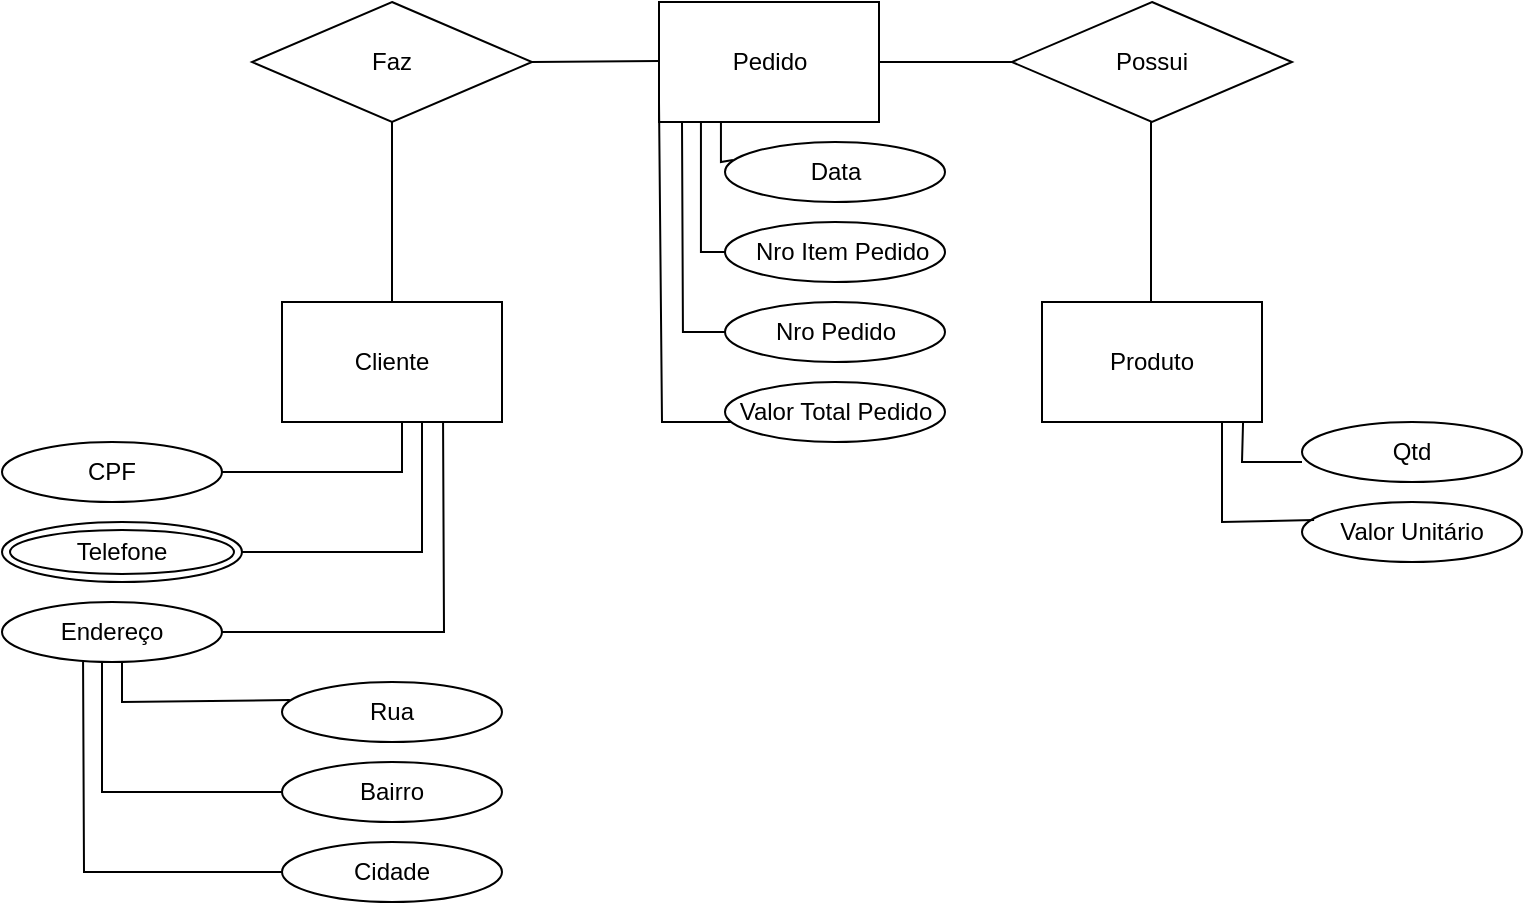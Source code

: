 <mxfile version="18.2.0" type="github">
  <diagram id="Qqrc_cPlOPhVG04KMOto" name="Page-1">
    <mxGraphModel dx="1021" dy="529" grid="1" gridSize="10" guides="1" tooltips="1" connect="1" arrows="1" fold="1" page="1" pageScale="1" pageWidth="827" pageHeight="1169" math="0" shadow="0">
      <root>
        <mxCell id="0" />
        <mxCell id="1" parent="0" />
        <mxCell id="OIeUFzj_JnxRHYaz1bDI-1" value="Cliente" style="rounded=0;whiteSpace=wrap;html=1;" parent="1" vertex="1">
          <mxGeometry x="170" y="160" width="110" height="60" as="geometry" />
        </mxCell>
        <mxCell id="OIeUFzj_JnxRHYaz1bDI-12" value="Faz" style="rhombus;whiteSpace=wrap;html=1;" parent="1" vertex="1">
          <mxGeometry x="155" y="10" width="140" height="60" as="geometry" />
        </mxCell>
        <mxCell id="OIeUFzj_JnxRHYaz1bDI-16" value="Produto" style="rounded=0;whiteSpace=wrap;html=1;" parent="1" vertex="1">
          <mxGeometry x="550" y="160" width="110" height="60" as="geometry" />
        </mxCell>
        <mxCell id="OIeUFzj_JnxRHYaz1bDI-20" value="CPF" style="ellipse;whiteSpace=wrap;html=1;" parent="1" vertex="1">
          <mxGeometry x="30" y="230" width="110" height="30" as="geometry" />
        </mxCell>
        <mxCell id="OIeUFzj_JnxRHYaz1bDI-22" value="Endereço" style="ellipse;whiteSpace=wrap;html=1;" parent="1" vertex="1">
          <mxGeometry x="30" y="310" width="110" height="30" as="geometry" />
        </mxCell>
        <mxCell id="OIeUFzj_JnxRHYaz1bDI-23" value="Telefone" style="ellipse;shape=doubleEllipse;whiteSpace=wrap;html=1;" parent="1" vertex="1">
          <mxGeometry x="30" y="270" width="120" height="30" as="geometry" />
        </mxCell>
        <mxCell id="OIeUFzj_JnxRHYaz1bDI-24" value="Rua" style="ellipse;whiteSpace=wrap;html=1;" parent="1" vertex="1">
          <mxGeometry x="170" y="350" width="110" height="30" as="geometry" />
        </mxCell>
        <mxCell id="OIeUFzj_JnxRHYaz1bDI-25" value="Bairro" style="ellipse;whiteSpace=wrap;html=1;" parent="1" vertex="1">
          <mxGeometry x="170" y="390" width="110" height="30" as="geometry" />
        </mxCell>
        <mxCell id="OIeUFzj_JnxRHYaz1bDI-26" value="" style="endArrow=none;html=1;rounded=0;exitX=1;exitY=0.5;exitDx=0;exitDy=0;" parent="1" source="OIeUFzj_JnxRHYaz1bDI-20" edge="1">
          <mxGeometry width="50" height="50" relative="1" as="geometry">
            <mxPoint x="180" y="270" as="sourcePoint" />
            <mxPoint x="230" y="220" as="targetPoint" />
            <Array as="points">
              <mxPoint x="230" y="245" />
            </Array>
          </mxGeometry>
        </mxCell>
        <mxCell id="OIeUFzj_JnxRHYaz1bDI-27" value="" style="endArrow=none;html=1;rounded=0;" parent="1" source="OIeUFzj_JnxRHYaz1bDI-23" edge="1">
          <mxGeometry width="50" height="50" relative="1" as="geometry">
            <mxPoint x="170" y="280" as="sourcePoint" />
            <mxPoint x="240" y="220" as="targetPoint" />
            <Array as="points">
              <mxPoint x="240" y="285" />
            </Array>
          </mxGeometry>
        </mxCell>
        <mxCell id="OIeUFzj_JnxRHYaz1bDI-28" value="" style="endArrow=none;html=1;rounded=0;exitX=1;exitY=0.5;exitDx=0;exitDy=0;" parent="1" source="OIeUFzj_JnxRHYaz1bDI-22" edge="1">
          <mxGeometry width="50" height="50" relative="1" as="geometry">
            <mxPoint x="160.004" y="283.018" as="sourcePoint" />
            <mxPoint x="250.53" y="220" as="targetPoint" />
            <Array as="points">
              <mxPoint x="251" y="325" />
            </Array>
          </mxGeometry>
        </mxCell>
        <mxCell id="OIeUFzj_JnxRHYaz1bDI-29" value="" style="endArrow=none;html=1;rounded=0;exitX=0.036;exitY=0.3;exitDx=0;exitDy=0;exitPerimeter=0;" parent="1" source="OIeUFzj_JnxRHYaz1bDI-24" edge="1">
          <mxGeometry width="50" height="50" relative="1" as="geometry">
            <mxPoint x="40" y="390" as="sourcePoint" />
            <mxPoint x="90" y="340" as="targetPoint" />
            <Array as="points">
              <mxPoint x="90" y="360" />
            </Array>
          </mxGeometry>
        </mxCell>
        <mxCell id="OIeUFzj_JnxRHYaz1bDI-30" value="Cidade" style="ellipse;whiteSpace=wrap;html=1;" parent="1" vertex="1">
          <mxGeometry x="170" y="430" width="110" height="30" as="geometry" />
        </mxCell>
        <mxCell id="OIeUFzj_JnxRHYaz1bDI-31" value="" style="endArrow=none;html=1;rounded=0;" parent="1" source="OIeUFzj_JnxRHYaz1bDI-25" edge="1">
          <mxGeometry width="50" height="50" relative="1" as="geometry">
            <mxPoint x="170" y="400" as="sourcePoint" />
            <mxPoint x="80" y="340" as="targetPoint" />
            <Array as="points">
              <mxPoint x="80" y="405" />
            </Array>
          </mxGeometry>
        </mxCell>
        <mxCell id="OIeUFzj_JnxRHYaz1bDI-32" value="" style="endArrow=none;html=1;rounded=0;exitX=0;exitY=0.5;exitDx=0;exitDy=0;" parent="1" source="OIeUFzj_JnxRHYaz1bDI-30" edge="1">
          <mxGeometry width="50" height="50" relative="1" as="geometry">
            <mxPoint x="-40" y="445" as="sourcePoint" />
            <mxPoint x="70.53" y="340" as="targetPoint" />
            <Array as="points">
              <mxPoint x="71" y="445" />
            </Array>
          </mxGeometry>
        </mxCell>
        <mxCell id="OIeUFzj_JnxRHYaz1bDI-33" value="Valor Unitário" style="ellipse;whiteSpace=wrap;html=1;" parent="1" vertex="1">
          <mxGeometry x="680" y="260" width="110" height="30" as="geometry" />
        </mxCell>
        <mxCell id="OIeUFzj_JnxRHYaz1bDI-34" value="Qtd" style="ellipse;whiteSpace=wrap;html=1;" parent="1" vertex="1">
          <mxGeometry x="680" y="220" width="110" height="30" as="geometry" />
        </mxCell>
        <mxCell id="OIeUFzj_JnxRHYaz1bDI-39" value="" style="endArrow=none;html=1;rounded=0;exitX=0.055;exitY=0.3;exitDx=0;exitDy=0;exitPerimeter=0;" parent="1" edge="1" source="OIeUFzj_JnxRHYaz1bDI-33">
          <mxGeometry width="50" height="50" relative="1" as="geometry">
            <mxPoint x="690" y="270" as="sourcePoint" />
            <mxPoint x="640" y="220" as="targetPoint" />
            <Array as="points">
              <mxPoint x="640" y="270" />
            </Array>
          </mxGeometry>
        </mxCell>
        <mxCell id="OIeUFzj_JnxRHYaz1bDI-40" value="" style="endArrow=none;html=1;rounded=0;" parent="1" edge="1">
          <mxGeometry width="50" height="50" relative="1" as="geometry">
            <mxPoint x="680" y="240" as="sourcePoint" />
            <mxPoint x="650.53" y="220" as="targetPoint" />
            <Array as="points">
              <mxPoint x="650" y="240" />
            </Array>
          </mxGeometry>
        </mxCell>
        <mxCell id="OIeUFzj_JnxRHYaz1bDI-45" value="Pedido" style="rounded=0;whiteSpace=wrap;html=1;" parent="1" vertex="1">
          <mxGeometry x="358.5" y="10" width="110" height="60" as="geometry" />
        </mxCell>
        <mxCell id="OIeUFzj_JnxRHYaz1bDI-46" value="Possui" style="rhombus;whiteSpace=wrap;html=1;" parent="1" vertex="1">
          <mxGeometry x="535" y="10" width="140" height="60" as="geometry" />
        </mxCell>
        <mxCell id="OIeUFzj_JnxRHYaz1bDI-47" value="" style="endArrow=none;html=1;rounded=0;entryX=0.5;entryY=1;entryDx=0;entryDy=0;exitX=0.5;exitY=0;exitDx=0;exitDy=0;" parent="1" source="OIeUFzj_JnxRHYaz1bDI-1" target="OIeUFzj_JnxRHYaz1bDI-12" edge="1">
          <mxGeometry width="50" height="50" relative="1" as="geometry">
            <mxPoint x="220" y="160" as="sourcePoint" />
            <mxPoint x="270" y="110" as="targetPoint" />
          </mxGeometry>
        </mxCell>
        <mxCell id="OIeUFzj_JnxRHYaz1bDI-48" value="" style="endArrow=none;html=1;rounded=0;entryX=0.5;entryY=1;entryDx=0;entryDy=0;exitX=0.5;exitY=0;exitDx=0;exitDy=0;" parent="1" edge="1">
          <mxGeometry width="50" height="50" relative="1" as="geometry">
            <mxPoint x="604.5" y="160" as="sourcePoint" />
            <mxPoint x="604.5" y="70" as="targetPoint" />
          </mxGeometry>
        </mxCell>
        <mxCell id="OIeUFzj_JnxRHYaz1bDI-49" value="" style="endArrow=none;html=1;rounded=0;exitX=1;exitY=0.5;exitDx=0;exitDy=0;" parent="1" source="OIeUFzj_JnxRHYaz1bDI-12" edge="1">
          <mxGeometry width="50" height="50" relative="1" as="geometry">
            <mxPoint x="300" y="39.5" as="sourcePoint" />
            <mxPoint x="358.5" y="39.5" as="targetPoint" />
          </mxGeometry>
        </mxCell>
        <mxCell id="OIeUFzj_JnxRHYaz1bDI-50" value="" style="endArrow=none;html=1;rounded=0;exitX=1;exitY=0.5;exitDx=0;exitDy=0;entryX=0;entryY=0.5;entryDx=0;entryDy=0;" parent="1" target="OIeUFzj_JnxRHYaz1bDI-46" edge="1">
          <mxGeometry width="50" height="50" relative="1" as="geometry">
            <mxPoint x="468.5" y="40" as="sourcePoint" />
            <mxPoint x="532" y="39.5" as="targetPoint" />
          </mxGeometry>
        </mxCell>
        <mxCell id="OIeUFzj_JnxRHYaz1bDI-51" value="Data" style="ellipse;whiteSpace=wrap;html=1;" parent="1" vertex="1">
          <mxGeometry x="391.5" y="80" width="110" height="30" as="geometry" />
        </mxCell>
        <mxCell id="OIeUFzj_JnxRHYaz1bDI-52" value="&lt;div style=&quot;&quot;&gt;&lt;span style=&quot;background-color: initial;&quot;&gt;&amp;nbsp; &amp;nbsp;Nro Item Pedido&lt;/span&gt;&lt;span style=&quot;background-color: initial; white-space: pre;&quot;&gt;	&lt;/span&gt;&lt;/div&gt;" style="ellipse;whiteSpace=wrap;html=1;align=center;" parent="1" vertex="1">
          <mxGeometry x="391.5" y="120" width="110" height="30" as="geometry" />
        </mxCell>
        <mxCell id="OIeUFzj_JnxRHYaz1bDI-53" value="" style="endArrow=none;html=1;rounded=0;exitX=0.036;exitY=0.3;exitDx=0;exitDy=0;exitPerimeter=0;" parent="1" source="OIeUFzj_JnxRHYaz1bDI-51" edge="1">
          <mxGeometry width="50" height="50" relative="1" as="geometry">
            <mxPoint x="339.47" y="120" as="sourcePoint" />
            <mxPoint x="389.47" y="70" as="targetPoint" />
            <Array as="points">
              <mxPoint x="389.47" y="90" />
            </Array>
          </mxGeometry>
        </mxCell>
        <mxCell id="OIeUFzj_JnxRHYaz1bDI-54" value="" style="endArrow=none;html=1;rounded=0;" parent="1" source="OIeUFzj_JnxRHYaz1bDI-52" edge="1">
          <mxGeometry width="50" height="50" relative="1" as="geometry">
            <mxPoint x="469.47" y="130" as="sourcePoint" />
            <mxPoint x="379.47" y="70" as="targetPoint" />
            <Array as="points">
              <mxPoint x="379.47" y="135" />
            </Array>
          </mxGeometry>
        </mxCell>
        <mxCell id="OIeUFzj_JnxRHYaz1bDI-55" value="" style="endArrow=none;html=1;rounded=0;" parent="1" edge="1">
          <mxGeometry width="50" height="50" relative="1" as="geometry">
            <mxPoint x="391.5" y="175" as="sourcePoint" />
            <mxPoint x="370" y="70" as="targetPoint" />
            <Array as="points">
              <mxPoint x="370.47" y="175" />
            </Array>
          </mxGeometry>
        </mxCell>
        <mxCell id="OIeUFzj_JnxRHYaz1bDI-56" value="Nro Pedido" style="ellipse;whiteSpace=wrap;html=1;" parent="1" vertex="1">
          <mxGeometry x="391.5" y="160" width="110" height="30" as="geometry" />
        </mxCell>
        <mxCell id="LswBkZWaREt4RkczemPt-1" value="" style="endArrow=none;html=1;rounded=0;" edge="1" parent="1">
          <mxGeometry width="50" height="50" relative="1" as="geometry">
            <mxPoint x="400" y="220" as="sourcePoint" />
            <mxPoint x="358.5" y="60" as="targetPoint" />
            <Array as="points">
              <mxPoint x="360" y="220" />
            </Array>
          </mxGeometry>
        </mxCell>
        <mxCell id="LswBkZWaREt4RkczemPt-2" value="Valor Total Pedido" style="ellipse;whiteSpace=wrap;html=1;" vertex="1" parent="1">
          <mxGeometry x="391.5" y="200" width="110" height="30" as="geometry" />
        </mxCell>
      </root>
    </mxGraphModel>
  </diagram>
</mxfile>
